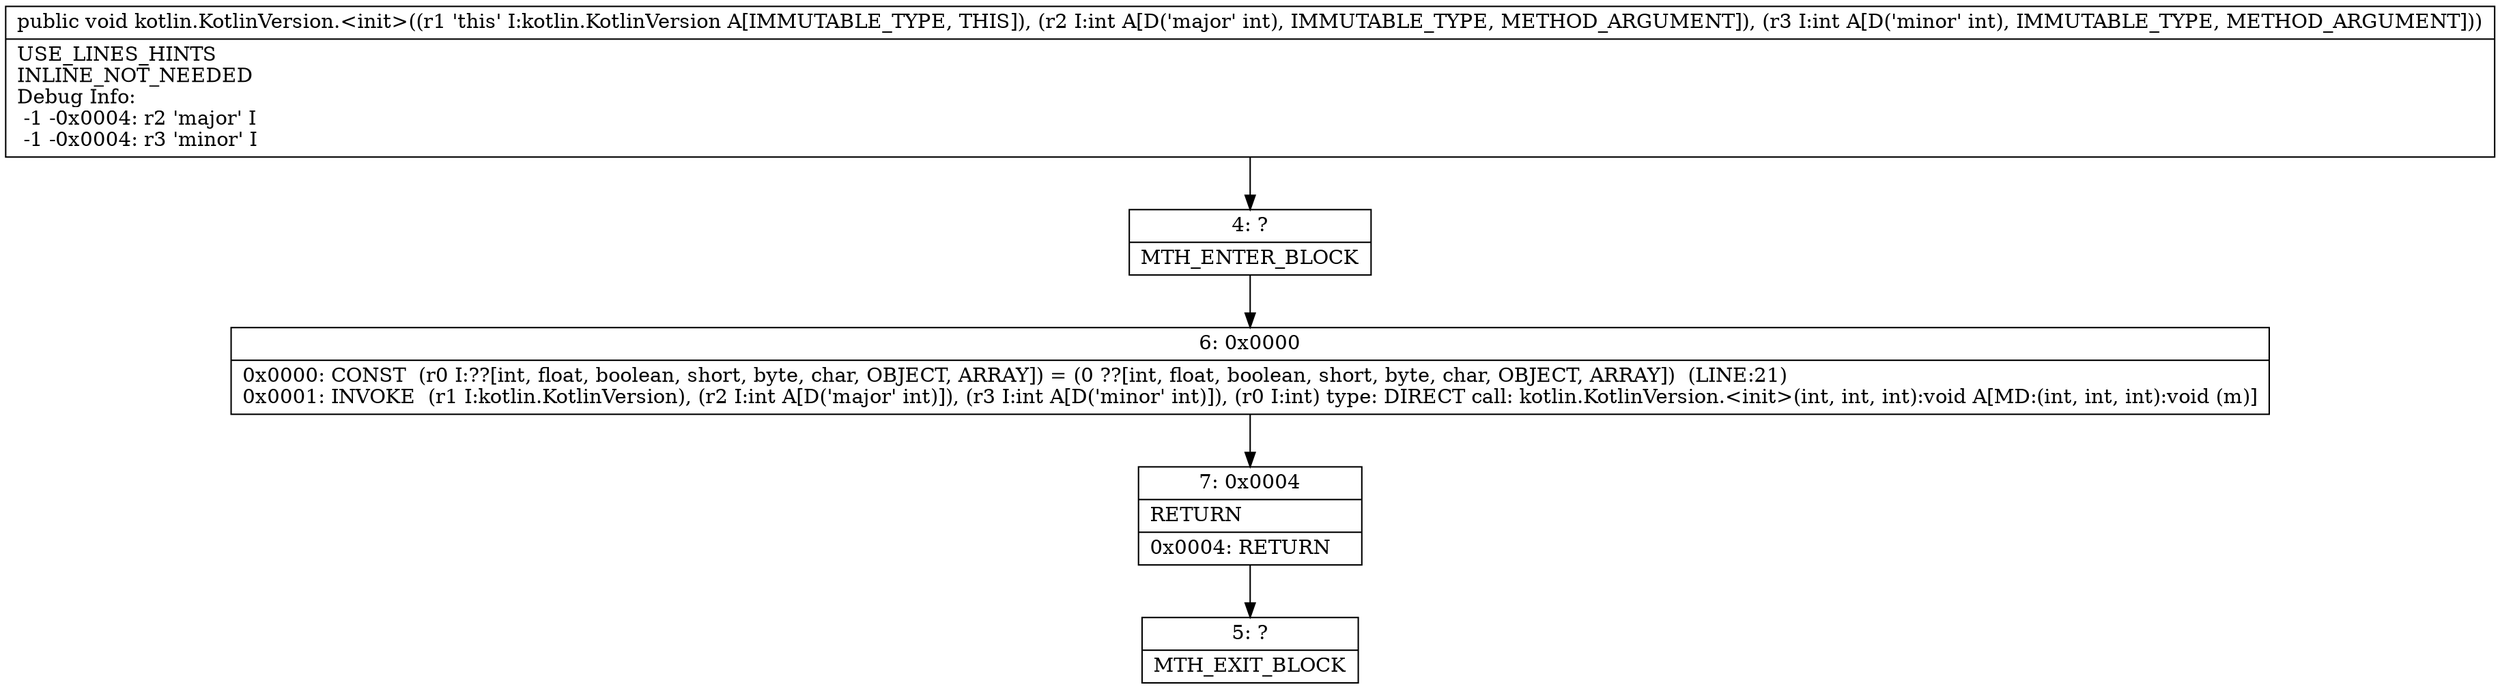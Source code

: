 digraph "CFG forkotlin.KotlinVersion.\<init\>(II)V" {
Node_4 [shape=record,label="{4\:\ ?|MTH_ENTER_BLOCK\l}"];
Node_6 [shape=record,label="{6\:\ 0x0000|0x0000: CONST  (r0 I:??[int, float, boolean, short, byte, char, OBJECT, ARRAY]) = (0 ??[int, float, boolean, short, byte, char, OBJECT, ARRAY])  (LINE:21)\l0x0001: INVOKE  (r1 I:kotlin.KotlinVersion), (r2 I:int A[D('major' int)]), (r3 I:int A[D('minor' int)]), (r0 I:int) type: DIRECT call: kotlin.KotlinVersion.\<init\>(int, int, int):void A[MD:(int, int, int):void (m)]\l}"];
Node_7 [shape=record,label="{7\:\ 0x0004|RETURN\l|0x0004: RETURN   \l}"];
Node_5 [shape=record,label="{5\:\ ?|MTH_EXIT_BLOCK\l}"];
MethodNode[shape=record,label="{public void kotlin.KotlinVersion.\<init\>((r1 'this' I:kotlin.KotlinVersion A[IMMUTABLE_TYPE, THIS]), (r2 I:int A[D('major' int), IMMUTABLE_TYPE, METHOD_ARGUMENT]), (r3 I:int A[D('minor' int), IMMUTABLE_TYPE, METHOD_ARGUMENT]))  | USE_LINES_HINTS\lINLINE_NOT_NEEDED\lDebug Info:\l  \-1 \-0x0004: r2 'major' I\l  \-1 \-0x0004: r3 'minor' I\l}"];
MethodNode -> Node_4;Node_4 -> Node_6;
Node_6 -> Node_7;
Node_7 -> Node_5;
}

